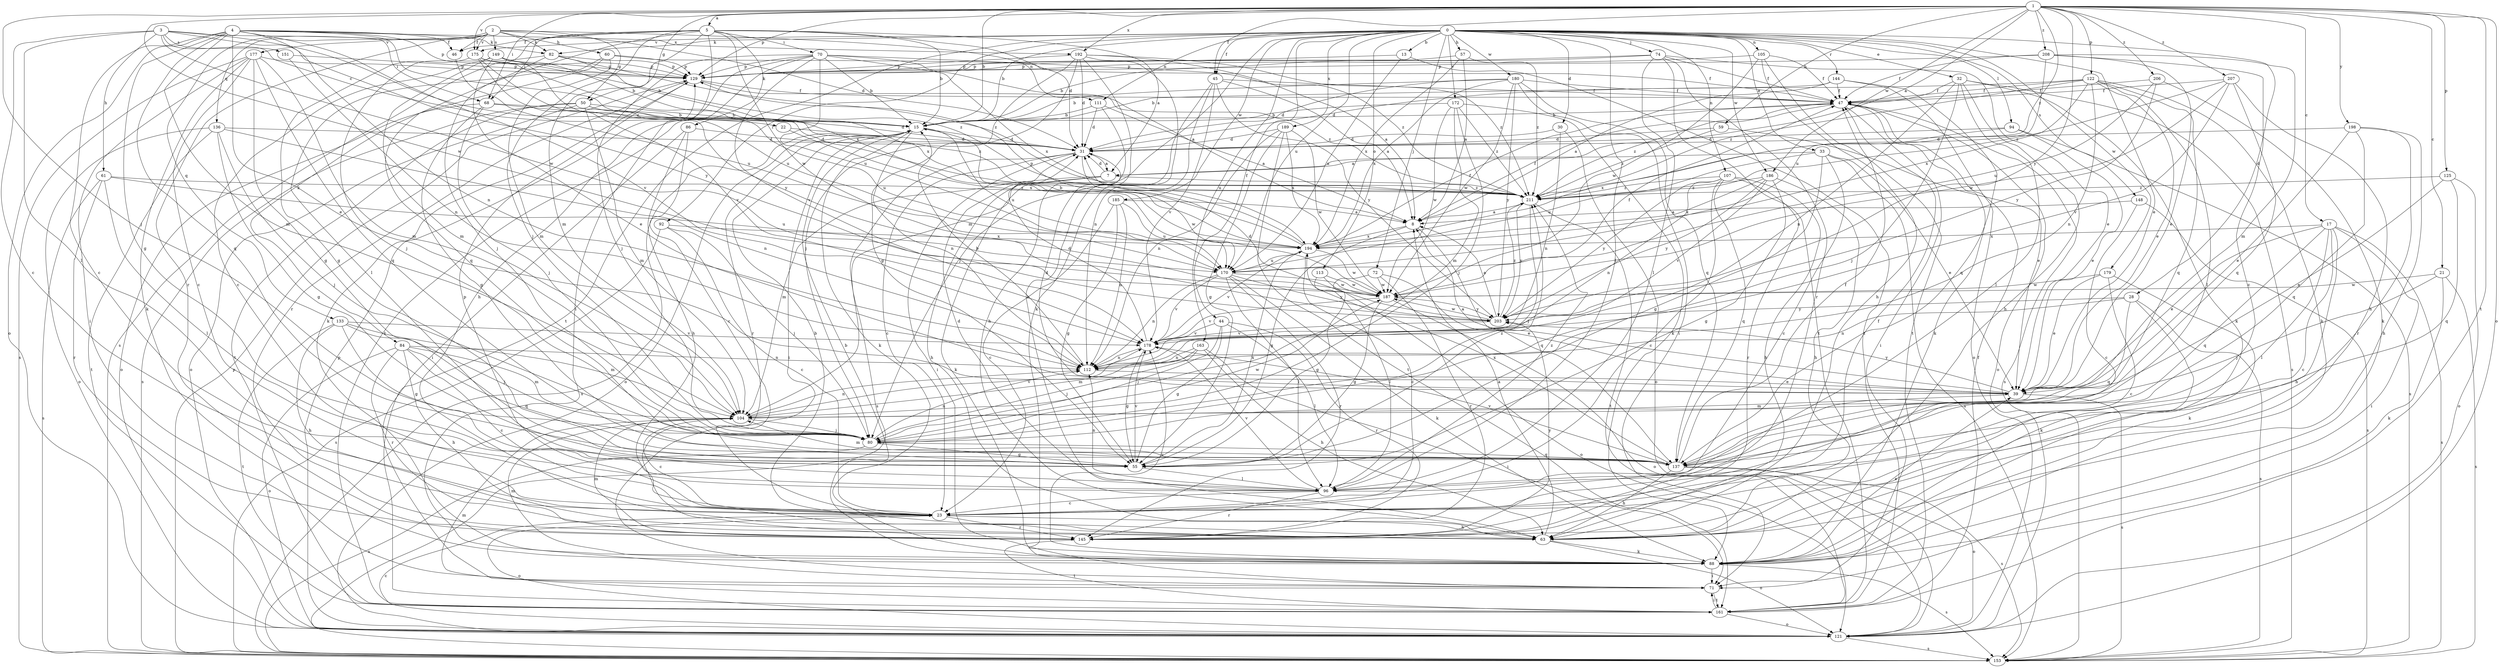 strict digraph  {
0;
1;
2;
3;
4;
5;
7;
8;
13;
15;
17;
21;
22;
23;
28;
30;
31;
32;
33;
39;
44;
45;
46;
47;
50;
55;
57;
59;
60;
61;
63;
68;
70;
71;
72;
74;
80;
82;
84;
86;
88;
92;
94;
96;
104;
105;
107;
111;
112;
113;
121;
122;
125;
129;
133;
136;
137;
144;
145;
148;
149;
151;
153;
161;
163;
170;
172;
175;
177;
178;
179;
180;
185;
186;
187;
189;
192;
194;
198;
203;
206;
207;
208;
211;
0 -> 13  [label=b];
0 -> 15  [label=b];
0 -> 28  [label=d];
0 -> 30  [label=d];
0 -> 32  [label=e];
0 -> 33  [label=e];
0 -> 39  [label=e];
0 -> 44  [label=f];
0 -> 45  [label=f];
0 -> 57  [label=h];
0 -> 72  [label=j];
0 -> 74  [label=j];
0 -> 82  [label=k];
0 -> 92  [label=l];
0 -> 94  [label=l];
0 -> 96  [label=l];
0 -> 104  [label=m];
0 -> 105  [label=n];
0 -> 107  [label=n];
0 -> 111  [label=n];
0 -> 113  [label=o];
0 -> 144  [label=r];
0 -> 148  [label=s];
0 -> 161  [label=t];
0 -> 163  [label=u];
0 -> 170  [label=u];
0 -> 172  [label=v];
0 -> 175  [label=v];
0 -> 179  [label=w];
0 -> 180  [label=w];
0 -> 185  [label=w];
0 -> 186  [label=w];
0 -> 189  [label=x];
1 -> 5  [label=a];
1 -> 7  [label=a];
1 -> 15  [label=b];
1 -> 17  [label=c];
1 -> 21  [label=c];
1 -> 45  [label=f];
1 -> 50  [label=g];
1 -> 59  [label=h];
1 -> 68  [label=i];
1 -> 80  [label=j];
1 -> 121  [label=o];
1 -> 122  [label=p];
1 -> 125  [label=p];
1 -> 129  [label=p];
1 -> 161  [label=t];
1 -> 175  [label=v];
1 -> 186  [label=w];
1 -> 187  [label=w];
1 -> 192  [label=x];
1 -> 198  [label=y];
1 -> 203  [label=y];
1 -> 206  [label=z];
1 -> 207  [label=z];
1 -> 208  [label=z];
1 -> 211  [label=z];
2 -> 31  [label=d];
2 -> 46  [label=f];
2 -> 50  [label=g];
2 -> 60  [label=h];
2 -> 82  [label=k];
2 -> 111  [label=n];
2 -> 133  [label=q];
2 -> 136  [label=q];
2 -> 145  [label=r];
2 -> 149  [label=s];
2 -> 175  [label=v];
2 -> 177  [label=v];
3 -> 22  [label=c];
3 -> 23  [label=c];
3 -> 61  [label=h];
3 -> 68  [label=i];
3 -> 96  [label=l];
3 -> 151  [label=s];
3 -> 187  [label=w];
3 -> 203  [label=y];
3 -> 211  [label=z];
4 -> 23  [label=c];
4 -> 39  [label=e];
4 -> 46  [label=f];
4 -> 55  [label=g];
4 -> 82  [label=k];
4 -> 104  [label=m];
4 -> 112  [label=n];
4 -> 121  [label=o];
4 -> 129  [label=p];
4 -> 137  [label=q];
4 -> 178  [label=v];
4 -> 192  [label=x];
4 -> 194  [label=x];
5 -> 7  [label=a];
5 -> 15  [label=b];
5 -> 31  [label=d];
5 -> 46  [label=f];
5 -> 68  [label=i];
5 -> 70  [label=i];
5 -> 71  [label=i];
5 -> 80  [label=j];
5 -> 84  [label=k];
5 -> 86  [label=k];
5 -> 104  [label=m];
5 -> 153  [label=s];
5 -> 187  [label=w];
7 -> 31  [label=d];
7 -> 63  [label=h];
7 -> 88  [label=k];
7 -> 104  [label=m];
7 -> 211  [label=z];
8 -> 47  [label=f];
8 -> 55  [label=g];
8 -> 137  [label=q];
8 -> 194  [label=x];
13 -> 129  [label=p];
13 -> 161  [label=t];
13 -> 170  [label=u];
15 -> 31  [label=d];
15 -> 71  [label=i];
15 -> 88  [label=k];
15 -> 112  [label=n];
15 -> 121  [label=o];
15 -> 145  [label=r];
15 -> 153  [label=s];
15 -> 170  [label=u];
17 -> 23  [label=c];
17 -> 39  [label=e];
17 -> 63  [label=h];
17 -> 71  [label=i];
17 -> 96  [label=l];
17 -> 137  [label=q];
17 -> 153  [label=s];
17 -> 194  [label=x];
21 -> 80  [label=j];
21 -> 88  [label=k];
21 -> 153  [label=s];
21 -> 187  [label=w];
22 -> 31  [label=d];
22 -> 194  [label=x];
23 -> 63  [label=h];
23 -> 121  [label=o];
23 -> 129  [label=p];
23 -> 145  [label=r];
28 -> 88  [label=k];
28 -> 112  [label=n];
28 -> 137  [label=q];
28 -> 153  [label=s];
28 -> 203  [label=y];
30 -> 31  [label=d];
30 -> 112  [label=n];
30 -> 121  [label=o];
31 -> 7  [label=a];
31 -> 23  [label=c];
31 -> 71  [label=i];
31 -> 153  [label=s];
31 -> 187  [label=w];
32 -> 47  [label=f];
32 -> 63  [label=h];
32 -> 80  [label=j];
32 -> 88  [label=k];
32 -> 96  [label=l];
32 -> 112  [label=n];
32 -> 153  [label=s];
33 -> 7  [label=a];
33 -> 23  [label=c];
33 -> 39  [label=e];
33 -> 55  [label=g];
33 -> 153  [label=s];
33 -> 170  [label=u];
39 -> 8  [label=a];
39 -> 31  [label=d];
39 -> 104  [label=m];
39 -> 153  [label=s];
39 -> 203  [label=y];
44 -> 55  [label=g];
44 -> 80  [label=j];
44 -> 96  [label=l];
44 -> 145  [label=r];
44 -> 178  [label=v];
45 -> 8  [label=a];
45 -> 47  [label=f];
45 -> 80  [label=j];
45 -> 112  [label=n];
45 -> 178  [label=v];
45 -> 203  [label=y];
46 -> 170  [label=u];
47 -> 15  [label=b];
47 -> 71  [label=i];
47 -> 88  [label=k];
47 -> 121  [label=o];
47 -> 153  [label=s];
47 -> 211  [label=z];
50 -> 15  [label=b];
50 -> 104  [label=m];
50 -> 121  [label=o];
50 -> 153  [label=s];
50 -> 161  [label=t];
50 -> 170  [label=u];
50 -> 211  [label=z];
55 -> 96  [label=l];
55 -> 178  [label=v];
55 -> 194  [label=x];
55 -> 211  [label=z];
57 -> 8  [label=a];
57 -> 129  [label=p];
57 -> 194  [label=x];
57 -> 211  [label=z];
59 -> 31  [label=d];
59 -> 39  [label=e];
59 -> 211  [label=z];
60 -> 47  [label=f];
60 -> 96  [label=l];
60 -> 104  [label=m];
60 -> 129  [label=p];
60 -> 137  [label=q];
61 -> 96  [label=l];
61 -> 145  [label=r];
61 -> 153  [label=s];
61 -> 170  [label=u];
61 -> 211  [label=z];
63 -> 8  [label=a];
63 -> 15  [label=b];
63 -> 88  [label=k];
63 -> 121  [label=o];
68 -> 15  [label=b];
68 -> 31  [label=d];
68 -> 55  [label=g];
68 -> 80  [label=j];
68 -> 121  [label=o];
70 -> 8  [label=a];
70 -> 15  [label=b];
70 -> 63  [label=h];
70 -> 80  [label=j];
70 -> 129  [label=p];
70 -> 161  [label=t];
70 -> 170  [label=u];
70 -> 178  [label=v];
70 -> 194  [label=x];
70 -> 211  [label=z];
71 -> 161  [label=t];
72 -> 39  [label=e];
72 -> 55  [label=g];
72 -> 145  [label=r];
72 -> 187  [label=w];
74 -> 15  [label=b];
74 -> 39  [label=e];
74 -> 47  [label=f];
74 -> 96  [label=l];
74 -> 129  [label=p];
74 -> 145  [label=r];
74 -> 161  [label=t];
80 -> 55  [label=g];
80 -> 112  [label=n];
80 -> 137  [label=q];
80 -> 153  [label=s];
80 -> 187  [label=w];
82 -> 15  [label=b];
82 -> 23  [label=c];
82 -> 80  [label=j];
82 -> 129  [label=p];
82 -> 211  [label=z];
84 -> 23  [label=c];
84 -> 63  [label=h];
84 -> 104  [label=m];
84 -> 112  [label=n];
84 -> 121  [label=o];
84 -> 137  [label=q];
84 -> 145  [label=r];
86 -> 23  [label=c];
86 -> 31  [label=d];
86 -> 63  [label=h];
86 -> 71  [label=i];
88 -> 15  [label=b];
88 -> 39  [label=e];
88 -> 71  [label=i];
88 -> 104  [label=m];
88 -> 153  [label=s];
88 -> 178  [label=v];
92 -> 23  [label=c];
92 -> 80  [label=j];
92 -> 153  [label=s];
92 -> 194  [label=x];
94 -> 31  [label=d];
94 -> 39  [label=e];
94 -> 153  [label=s];
94 -> 194  [label=x];
96 -> 23  [label=c];
96 -> 31  [label=d];
96 -> 112  [label=n];
96 -> 145  [label=r];
96 -> 178  [label=v];
96 -> 211  [label=z];
104 -> 23  [label=c];
104 -> 80  [label=j];
104 -> 112  [label=n];
104 -> 178  [label=v];
105 -> 47  [label=f];
105 -> 63  [label=h];
105 -> 129  [label=p];
105 -> 161  [label=t];
105 -> 187  [label=w];
107 -> 23  [label=c];
107 -> 63  [label=h];
107 -> 112  [label=n];
107 -> 137  [label=q];
107 -> 145  [label=r];
107 -> 203  [label=y];
107 -> 211  [label=z];
111 -> 8  [label=a];
111 -> 15  [label=b];
111 -> 31  [label=d];
111 -> 63  [label=h];
112 -> 15  [label=b];
112 -> 39  [label=e];
113 -> 96  [label=l];
113 -> 121  [label=o];
113 -> 187  [label=w];
121 -> 23  [label=c];
121 -> 129  [label=p];
121 -> 153  [label=s];
122 -> 15  [label=b];
122 -> 39  [label=e];
122 -> 47  [label=f];
122 -> 88  [label=k];
122 -> 96  [label=l];
122 -> 112  [label=n];
122 -> 137  [label=q];
122 -> 194  [label=x];
122 -> 211  [label=z];
125 -> 39  [label=e];
125 -> 121  [label=o];
125 -> 137  [label=q];
125 -> 211  [label=z];
129 -> 47  [label=f];
129 -> 88  [label=k];
129 -> 145  [label=r];
129 -> 211  [label=z];
133 -> 55  [label=g];
133 -> 63  [label=h];
133 -> 80  [label=j];
133 -> 104  [label=m];
133 -> 161  [label=t];
133 -> 178  [label=v];
136 -> 31  [label=d];
136 -> 55  [label=g];
136 -> 80  [label=j];
136 -> 112  [label=n];
136 -> 121  [label=o];
136 -> 161  [label=t];
137 -> 47  [label=f];
137 -> 63  [label=h];
137 -> 104  [label=m];
137 -> 121  [label=o];
137 -> 153  [label=s];
137 -> 178  [label=v];
137 -> 194  [label=x];
144 -> 8  [label=a];
144 -> 31  [label=d];
144 -> 47  [label=f];
144 -> 121  [label=o];
144 -> 137  [label=q];
145 -> 47  [label=f];
145 -> 104  [label=m];
145 -> 161  [label=t];
145 -> 203  [label=y];
148 -> 8  [label=a];
148 -> 23  [label=c];
148 -> 153  [label=s];
149 -> 15  [label=b];
149 -> 39  [label=e];
149 -> 80  [label=j];
149 -> 104  [label=m];
149 -> 129  [label=p];
149 -> 170  [label=u];
151 -> 112  [label=n];
151 -> 129  [label=p];
153 -> 129  [label=p];
161 -> 47  [label=f];
161 -> 71  [label=i];
161 -> 104  [label=m];
161 -> 121  [label=o];
163 -> 63  [label=h];
163 -> 71  [label=i];
163 -> 80  [label=j];
163 -> 104  [label=m];
163 -> 112  [label=n];
170 -> 88  [label=k];
170 -> 96  [label=l];
170 -> 112  [label=n];
170 -> 145  [label=r];
170 -> 178  [label=v];
170 -> 187  [label=w];
170 -> 203  [label=y];
172 -> 15  [label=b];
172 -> 80  [label=j];
172 -> 88  [label=k];
172 -> 104  [label=m];
172 -> 187  [label=w];
172 -> 211  [label=z];
175 -> 55  [label=g];
175 -> 129  [label=p];
175 -> 178  [label=v];
175 -> 194  [label=x];
175 -> 203  [label=y];
175 -> 211  [label=z];
177 -> 23  [label=c];
177 -> 55  [label=g];
177 -> 71  [label=i];
177 -> 88  [label=k];
177 -> 104  [label=m];
177 -> 129  [label=p];
177 -> 137  [label=q];
177 -> 153  [label=s];
178 -> 31  [label=d];
178 -> 55  [label=g];
178 -> 112  [label=n];
179 -> 23  [label=c];
179 -> 39  [label=e];
179 -> 88  [label=k];
179 -> 187  [label=w];
180 -> 15  [label=b];
180 -> 31  [label=d];
180 -> 47  [label=f];
180 -> 71  [label=i];
180 -> 137  [label=q];
180 -> 187  [label=w];
180 -> 194  [label=x];
180 -> 203  [label=y];
185 -> 8  [label=a];
185 -> 23  [label=c];
185 -> 55  [label=g];
185 -> 112  [label=n];
185 -> 170  [label=u];
186 -> 55  [label=g];
186 -> 63  [label=h];
186 -> 178  [label=v];
186 -> 194  [label=x];
186 -> 203  [label=y];
186 -> 211  [label=z];
187 -> 47  [label=f];
187 -> 55  [label=g];
187 -> 121  [label=o];
187 -> 178  [label=v];
187 -> 203  [label=y];
189 -> 31  [label=d];
189 -> 55  [label=g];
189 -> 112  [label=n];
189 -> 161  [label=t];
189 -> 187  [label=w];
189 -> 194  [label=x];
192 -> 8  [label=a];
192 -> 31  [label=d];
192 -> 55  [label=g];
192 -> 63  [label=h];
192 -> 80  [label=j];
192 -> 88  [label=k];
192 -> 129  [label=p];
192 -> 211  [label=z];
194 -> 15  [label=b];
194 -> 23  [label=c];
194 -> 47  [label=f];
194 -> 129  [label=p];
194 -> 170  [label=u];
194 -> 178  [label=v];
194 -> 187  [label=w];
198 -> 31  [label=d];
198 -> 39  [label=e];
198 -> 63  [label=h];
198 -> 137  [label=q];
198 -> 145  [label=r];
203 -> 8  [label=a];
203 -> 31  [label=d];
203 -> 178  [label=v];
203 -> 187  [label=w];
203 -> 211  [label=z];
206 -> 47  [label=f];
206 -> 88  [label=k];
206 -> 170  [label=u];
206 -> 203  [label=y];
207 -> 47  [label=f];
207 -> 63  [label=h];
207 -> 137  [label=q];
207 -> 178  [label=v];
207 -> 187  [label=w];
207 -> 211  [label=z];
208 -> 23  [label=c];
208 -> 39  [label=e];
208 -> 47  [label=f];
208 -> 104  [label=m];
208 -> 129  [label=p];
208 -> 170  [label=u];
211 -> 8  [label=a];
211 -> 80  [label=j];
211 -> 161  [label=t];
211 -> 203  [label=y];
}
